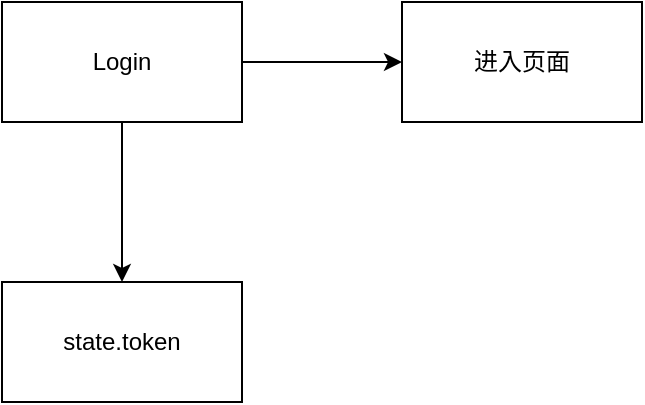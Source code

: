 <mxfile version="12.2.4" pages="1"><diagram id="Pg4wlJma5ol9-wg8wEn_" name="Page-1"><mxGraphModel dx="464" dy="330" grid="1" gridSize="10" guides="1" tooltips="1" connect="1" arrows="1" fold="1" page="1" pageScale="1" pageWidth="850" pageHeight="1100" math="0" shadow="0"><root><mxCell id="0"/><mxCell id="1" parent="0"/><mxCell id="4" value="" style="edgeStyle=orthogonalEdgeStyle;rounded=0;orthogonalLoop=1;jettySize=auto;html=1;" parent="1" source="2" target="3" edge="1"><mxGeometry relative="1" as="geometry"/></mxCell><mxCell id="6" value="" style="edgeStyle=orthogonalEdgeStyle;rounded=0;orthogonalLoop=1;jettySize=auto;html=1;" parent="1" source="2" target="5" edge="1"><mxGeometry relative="1" as="geometry"/></mxCell><mxCell id="2" value="Login" style="rounded=0;whiteSpace=wrap;html=1;" parent="1" vertex="1"><mxGeometry x="20" y="20" width="120" height="60" as="geometry"/></mxCell><mxCell id="5" value="进入页面" style="rounded=0;whiteSpace=wrap;html=1;" parent="1" vertex="1"><mxGeometry x="220" y="20" width="120" height="60" as="geometry"/></mxCell><mxCell id="3" value="state.token" style="rounded=0;whiteSpace=wrap;html=1;" parent="1" vertex="1"><mxGeometry x="20" y="160" width="120" height="60" as="geometry"/></mxCell></root></mxGraphModel></diagram></mxfile>